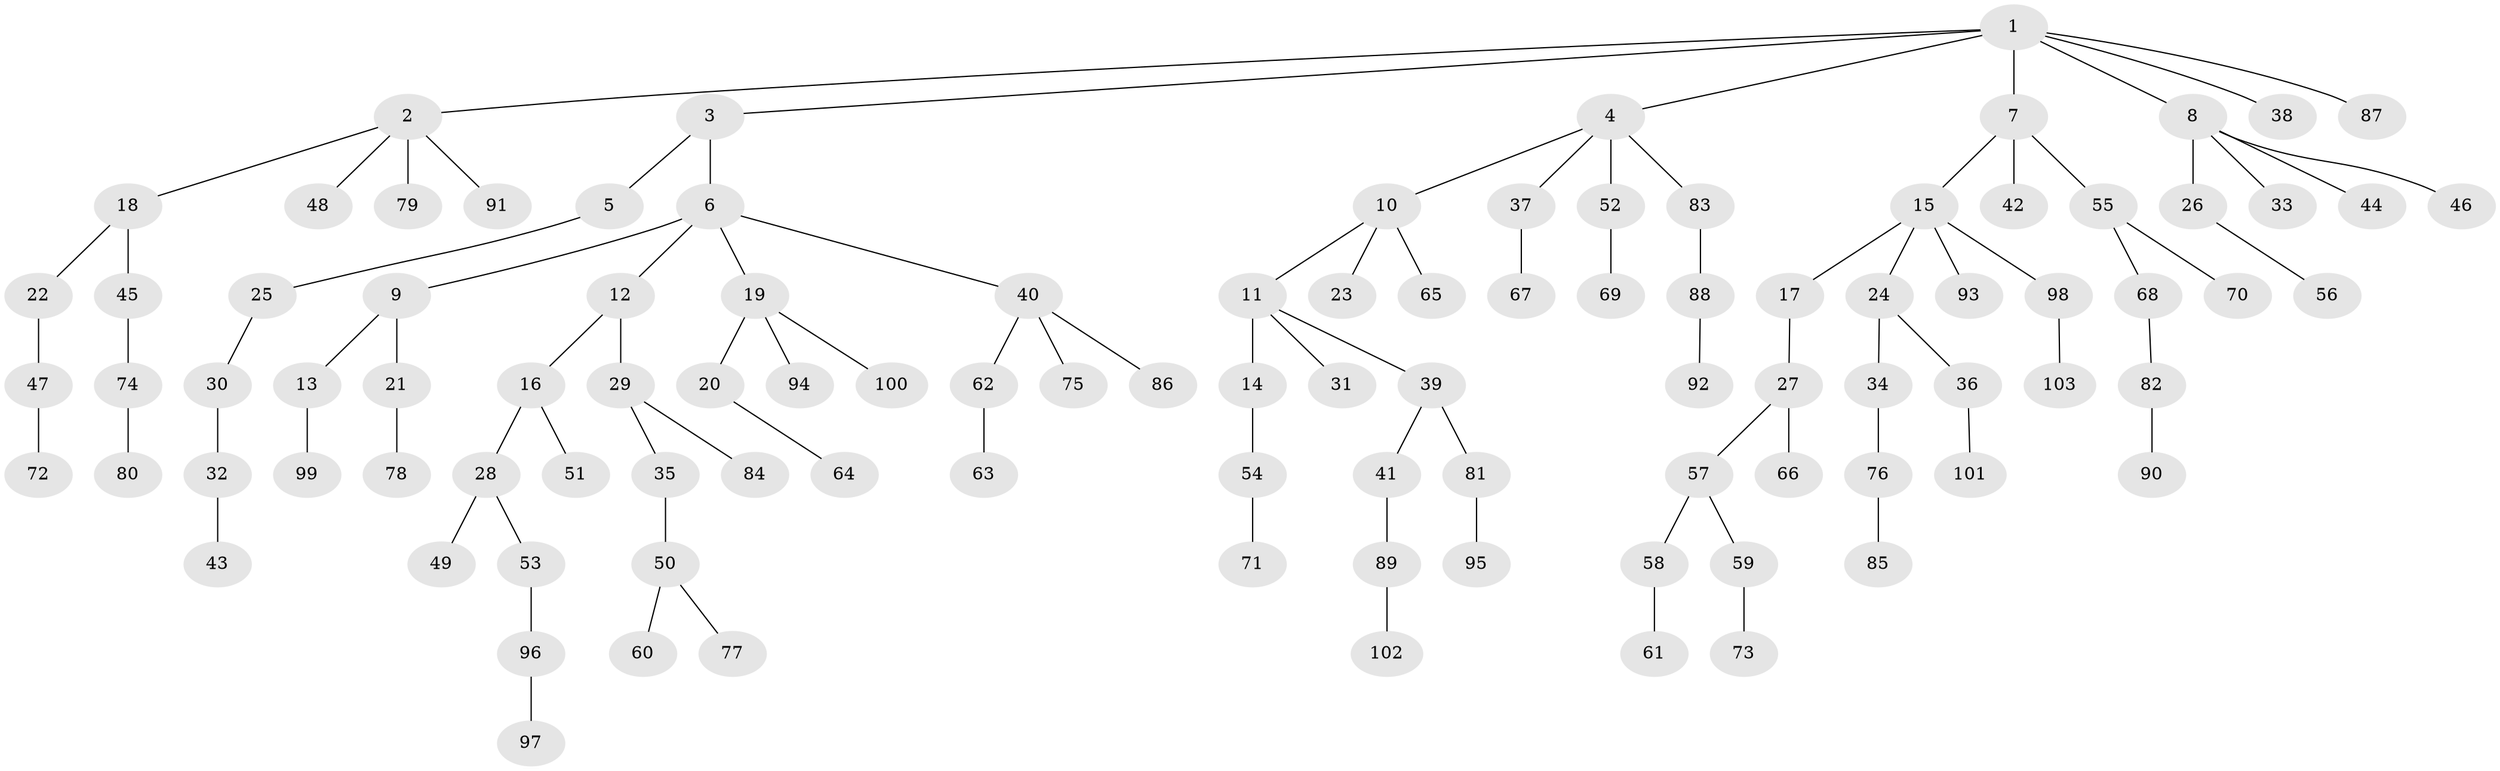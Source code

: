 // coarse degree distribution, {16: 0.024390243902439025, 4: 0.07317073170731707, 5: 0.024390243902439025, 3: 0.07317073170731707, 1: 0.6829268292682927, 2: 0.12195121951219512}
// Generated by graph-tools (version 1.1) at 2025/19/03/04/25 18:19:21]
// undirected, 103 vertices, 102 edges
graph export_dot {
graph [start="1"]
  node [color=gray90,style=filled];
  1;
  2;
  3;
  4;
  5;
  6;
  7;
  8;
  9;
  10;
  11;
  12;
  13;
  14;
  15;
  16;
  17;
  18;
  19;
  20;
  21;
  22;
  23;
  24;
  25;
  26;
  27;
  28;
  29;
  30;
  31;
  32;
  33;
  34;
  35;
  36;
  37;
  38;
  39;
  40;
  41;
  42;
  43;
  44;
  45;
  46;
  47;
  48;
  49;
  50;
  51;
  52;
  53;
  54;
  55;
  56;
  57;
  58;
  59;
  60;
  61;
  62;
  63;
  64;
  65;
  66;
  67;
  68;
  69;
  70;
  71;
  72;
  73;
  74;
  75;
  76;
  77;
  78;
  79;
  80;
  81;
  82;
  83;
  84;
  85;
  86;
  87;
  88;
  89;
  90;
  91;
  92;
  93;
  94;
  95;
  96;
  97;
  98;
  99;
  100;
  101;
  102;
  103;
  1 -- 2;
  1 -- 3;
  1 -- 4;
  1 -- 7;
  1 -- 8;
  1 -- 38;
  1 -- 87;
  2 -- 18;
  2 -- 48;
  2 -- 79;
  2 -- 91;
  3 -- 5;
  3 -- 6;
  4 -- 10;
  4 -- 37;
  4 -- 52;
  4 -- 83;
  5 -- 25;
  6 -- 9;
  6 -- 12;
  6 -- 19;
  6 -- 40;
  7 -- 15;
  7 -- 42;
  7 -- 55;
  8 -- 26;
  8 -- 33;
  8 -- 44;
  8 -- 46;
  9 -- 13;
  9 -- 21;
  10 -- 11;
  10 -- 23;
  10 -- 65;
  11 -- 14;
  11 -- 31;
  11 -- 39;
  12 -- 16;
  12 -- 29;
  13 -- 99;
  14 -- 54;
  15 -- 17;
  15 -- 24;
  15 -- 93;
  15 -- 98;
  16 -- 28;
  16 -- 51;
  17 -- 27;
  18 -- 22;
  18 -- 45;
  19 -- 20;
  19 -- 94;
  19 -- 100;
  20 -- 64;
  21 -- 78;
  22 -- 47;
  24 -- 34;
  24 -- 36;
  25 -- 30;
  26 -- 56;
  27 -- 57;
  27 -- 66;
  28 -- 49;
  28 -- 53;
  29 -- 35;
  29 -- 84;
  30 -- 32;
  32 -- 43;
  34 -- 76;
  35 -- 50;
  36 -- 101;
  37 -- 67;
  39 -- 41;
  39 -- 81;
  40 -- 62;
  40 -- 75;
  40 -- 86;
  41 -- 89;
  45 -- 74;
  47 -- 72;
  50 -- 60;
  50 -- 77;
  52 -- 69;
  53 -- 96;
  54 -- 71;
  55 -- 68;
  55 -- 70;
  57 -- 58;
  57 -- 59;
  58 -- 61;
  59 -- 73;
  62 -- 63;
  68 -- 82;
  74 -- 80;
  76 -- 85;
  81 -- 95;
  82 -- 90;
  83 -- 88;
  88 -- 92;
  89 -- 102;
  96 -- 97;
  98 -- 103;
}
